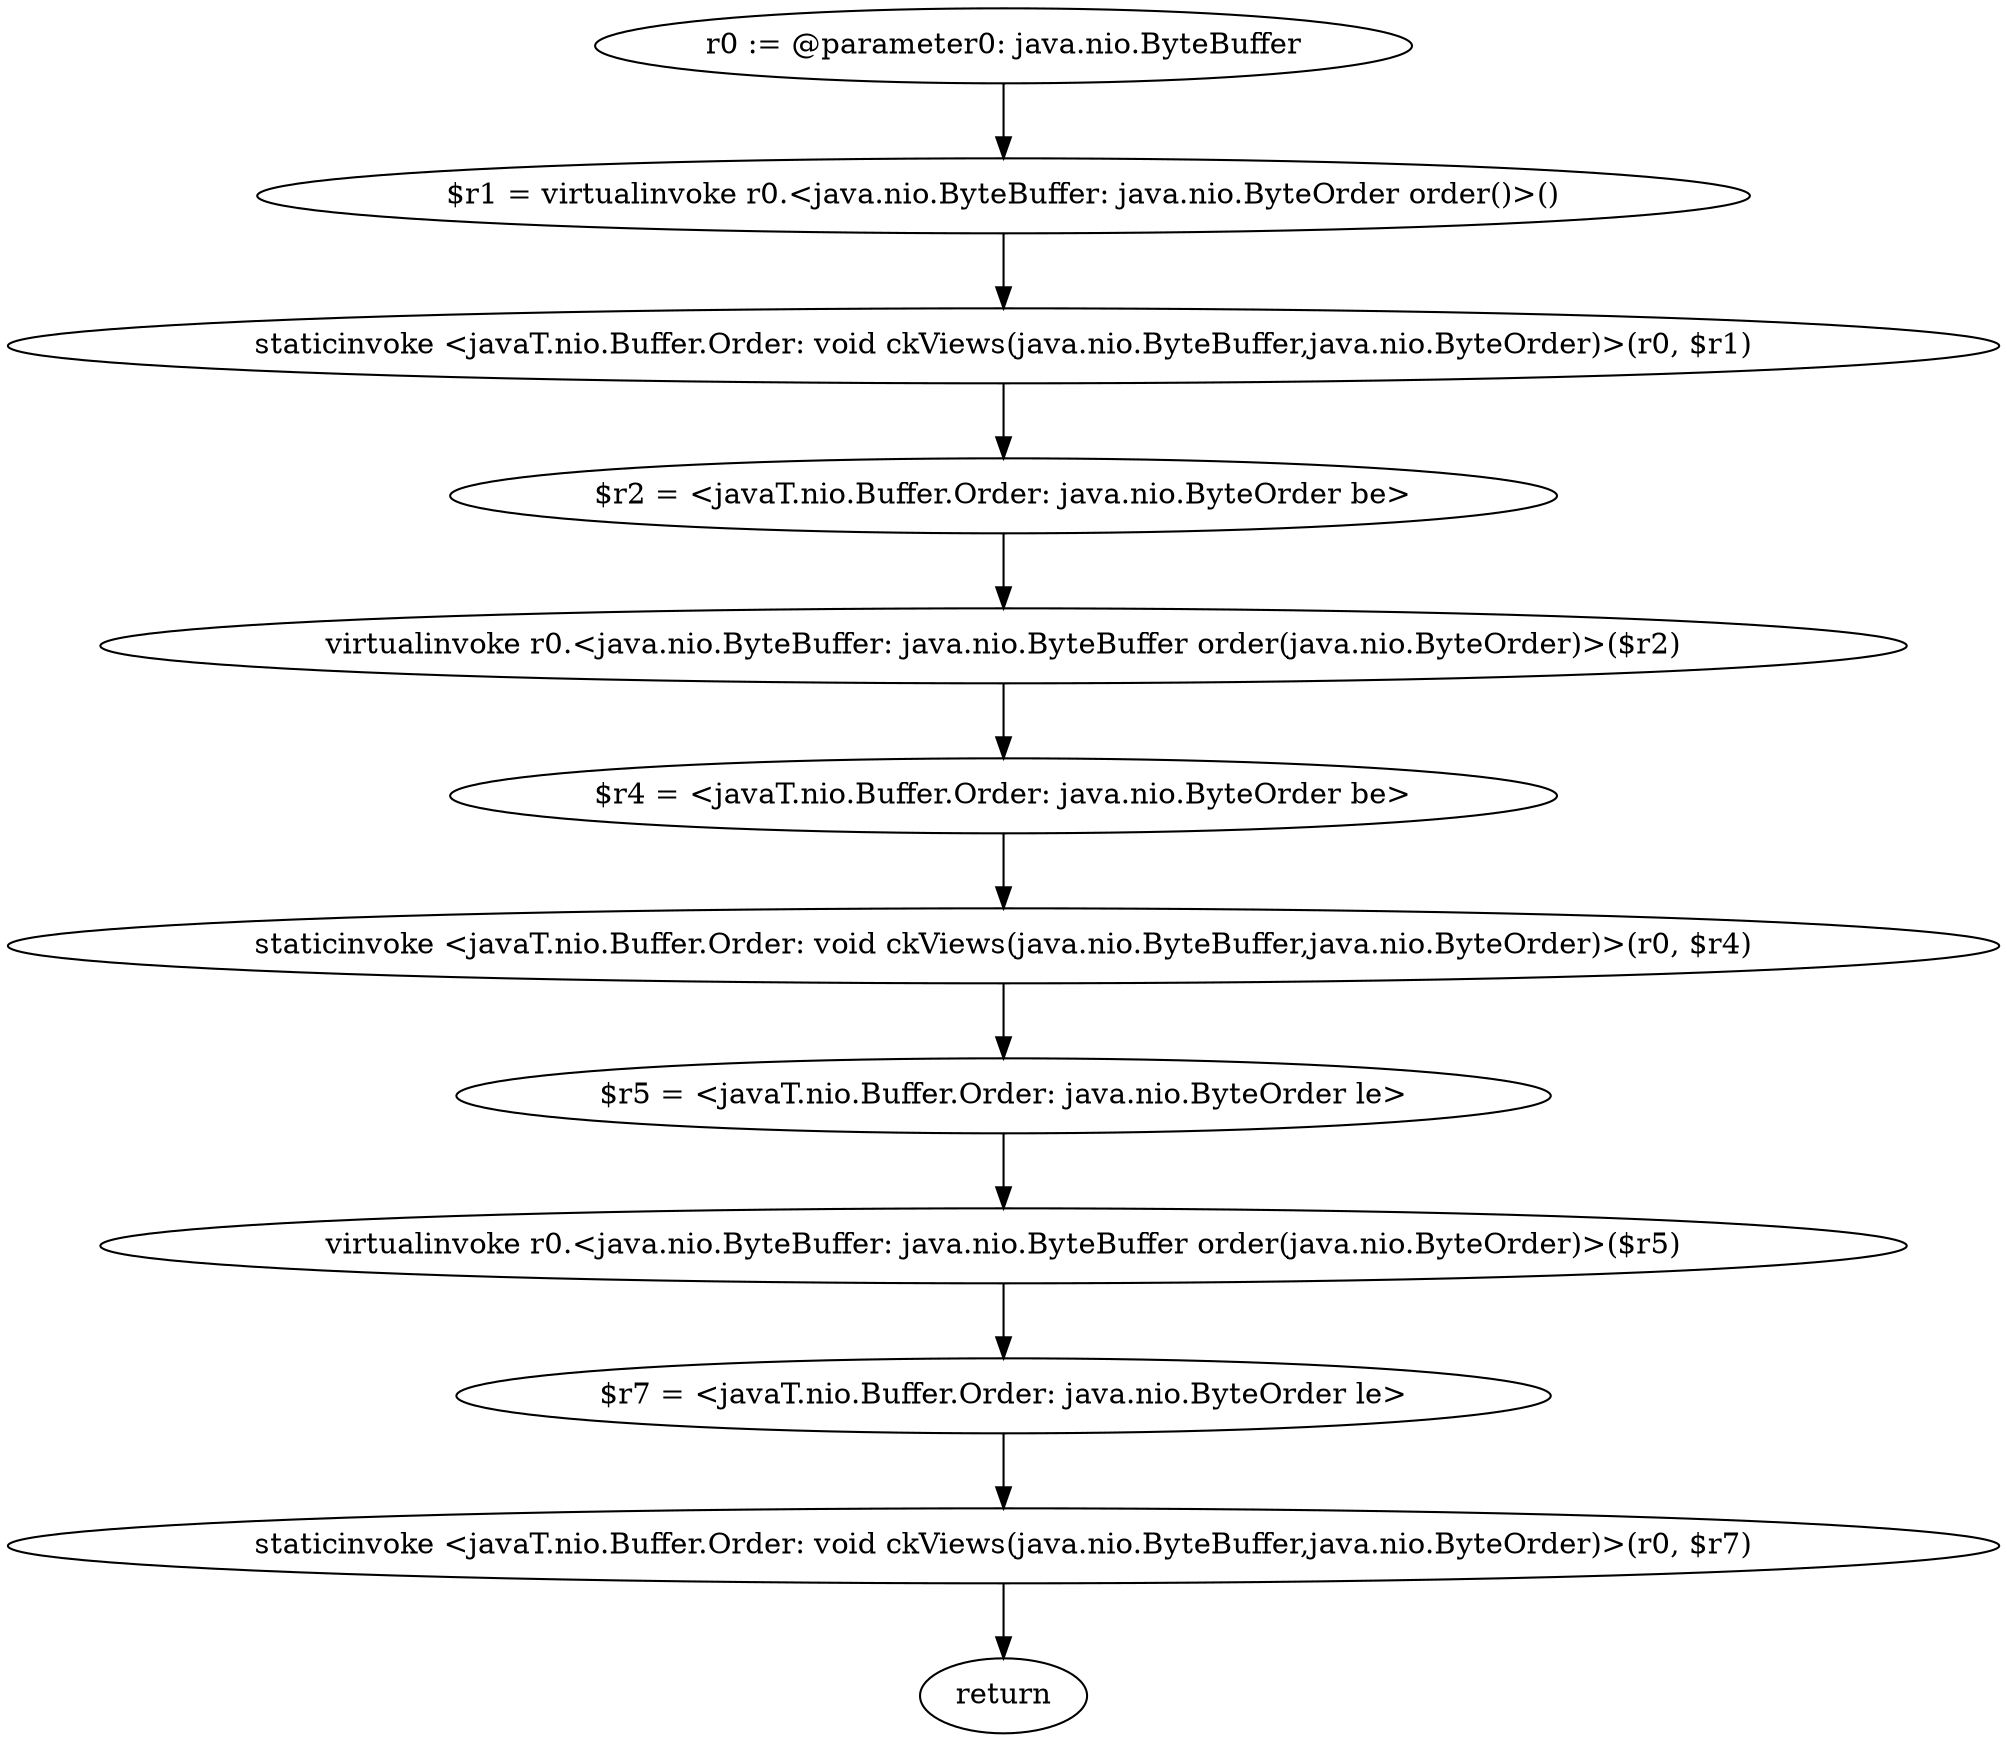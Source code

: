 digraph "unitGraph" {
    "r0 := @parameter0: java.nio.ByteBuffer"
    "$r1 = virtualinvoke r0.<java.nio.ByteBuffer: java.nio.ByteOrder order()>()"
    "staticinvoke <javaT.nio.Buffer.Order: void ckViews(java.nio.ByteBuffer,java.nio.ByteOrder)>(r0, $r1)"
    "$r2 = <javaT.nio.Buffer.Order: java.nio.ByteOrder be>"
    "virtualinvoke r0.<java.nio.ByteBuffer: java.nio.ByteBuffer order(java.nio.ByteOrder)>($r2)"
    "$r4 = <javaT.nio.Buffer.Order: java.nio.ByteOrder be>"
    "staticinvoke <javaT.nio.Buffer.Order: void ckViews(java.nio.ByteBuffer,java.nio.ByteOrder)>(r0, $r4)"
    "$r5 = <javaT.nio.Buffer.Order: java.nio.ByteOrder le>"
    "virtualinvoke r0.<java.nio.ByteBuffer: java.nio.ByteBuffer order(java.nio.ByteOrder)>($r5)"
    "$r7 = <javaT.nio.Buffer.Order: java.nio.ByteOrder le>"
    "staticinvoke <javaT.nio.Buffer.Order: void ckViews(java.nio.ByteBuffer,java.nio.ByteOrder)>(r0, $r7)"
    "return"
    "r0 := @parameter0: java.nio.ByteBuffer"->"$r1 = virtualinvoke r0.<java.nio.ByteBuffer: java.nio.ByteOrder order()>()";
    "$r1 = virtualinvoke r0.<java.nio.ByteBuffer: java.nio.ByteOrder order()>()"->"staticinvoke <javaT.nio.Buffer.Order: void ckViews(java.nio.ByteBuffer,java.nio.ByteOrder)>(r0, $r1)";
    "staticinvoke <javaT.nio.Buffer.Order: void ckViews(java.nio.ByteBuffer,java.nio.ByteOrder)>(r0, $r1)"->"$r2 = <javaT.nio.Buffer.Order: java.nio.ByteOrder be>";
    "$r2 = <javaT.nio.Buffer.Order: java.nio.ByteOrder be>"->"virtualinvoke r0.<java.nio.ByteBuffer: java.nio.ByteBuffer order(java.nio.ByteOrder)>($r2)";
    "virtualinvoke r0.<java.nio.ByteBuffer: java.nio.ByteBuffer order(java.nio.ByteOrder)>($r2)"->"$r4 = <javaT.nio.Buffer.Order: java.nio.ByteOrder be>";
    "$r4 = <javaT.nio.Buffer.Order: java.nio.ByteOrder be>"->"staticinvoke <javaT.nio.Buffer.Order: void ckViews(java.nio.ByteBuffer,java.nio.ByteOrder)>(r0, $r4)";
    "staticinvoke <javaT.nio.Buffer.Order: void ckViews(java.nio.ByteBuffer,java.nio.ByteOrder)>(r0, $r4)"->"$r5 = <javaT.nio.Buffer.Order: java.nio.ByteOrder le>";
    "$r5 = <javaT.nio.Buffer.Order: java.nio.ByteOrder le>"->"virtualinvoke r0.<java.nio.ByteBuffer: java.nio.ByteBuffer order(java.nio.ByteOrder)>($r5)";
    "virtualinvoke r0.<java.nio.ByteBuffer: java.nio.ByteBuffer order(java.nio.ByteOrder)>($r5)"->"$r7 = <javaT.nio.Buffer.Order: java.nio.ByteOrder le>";
    "$r7 = <javaT.nio.Buffer.Order: java.nio.ByteOrder le>"->"staticinvoke <javaT.nio.Buffer.Order: void ckViews(java.nio.ByteBuffer,java.nio.ByteOrder)>(r0, $r7)";
    "staticinvoke <javaT.nio.Buffer.Order: void ckViews(java.nio.ByteBuffer,java.nio.ByteOrder)>(r0, $r7)"->"return";
}
